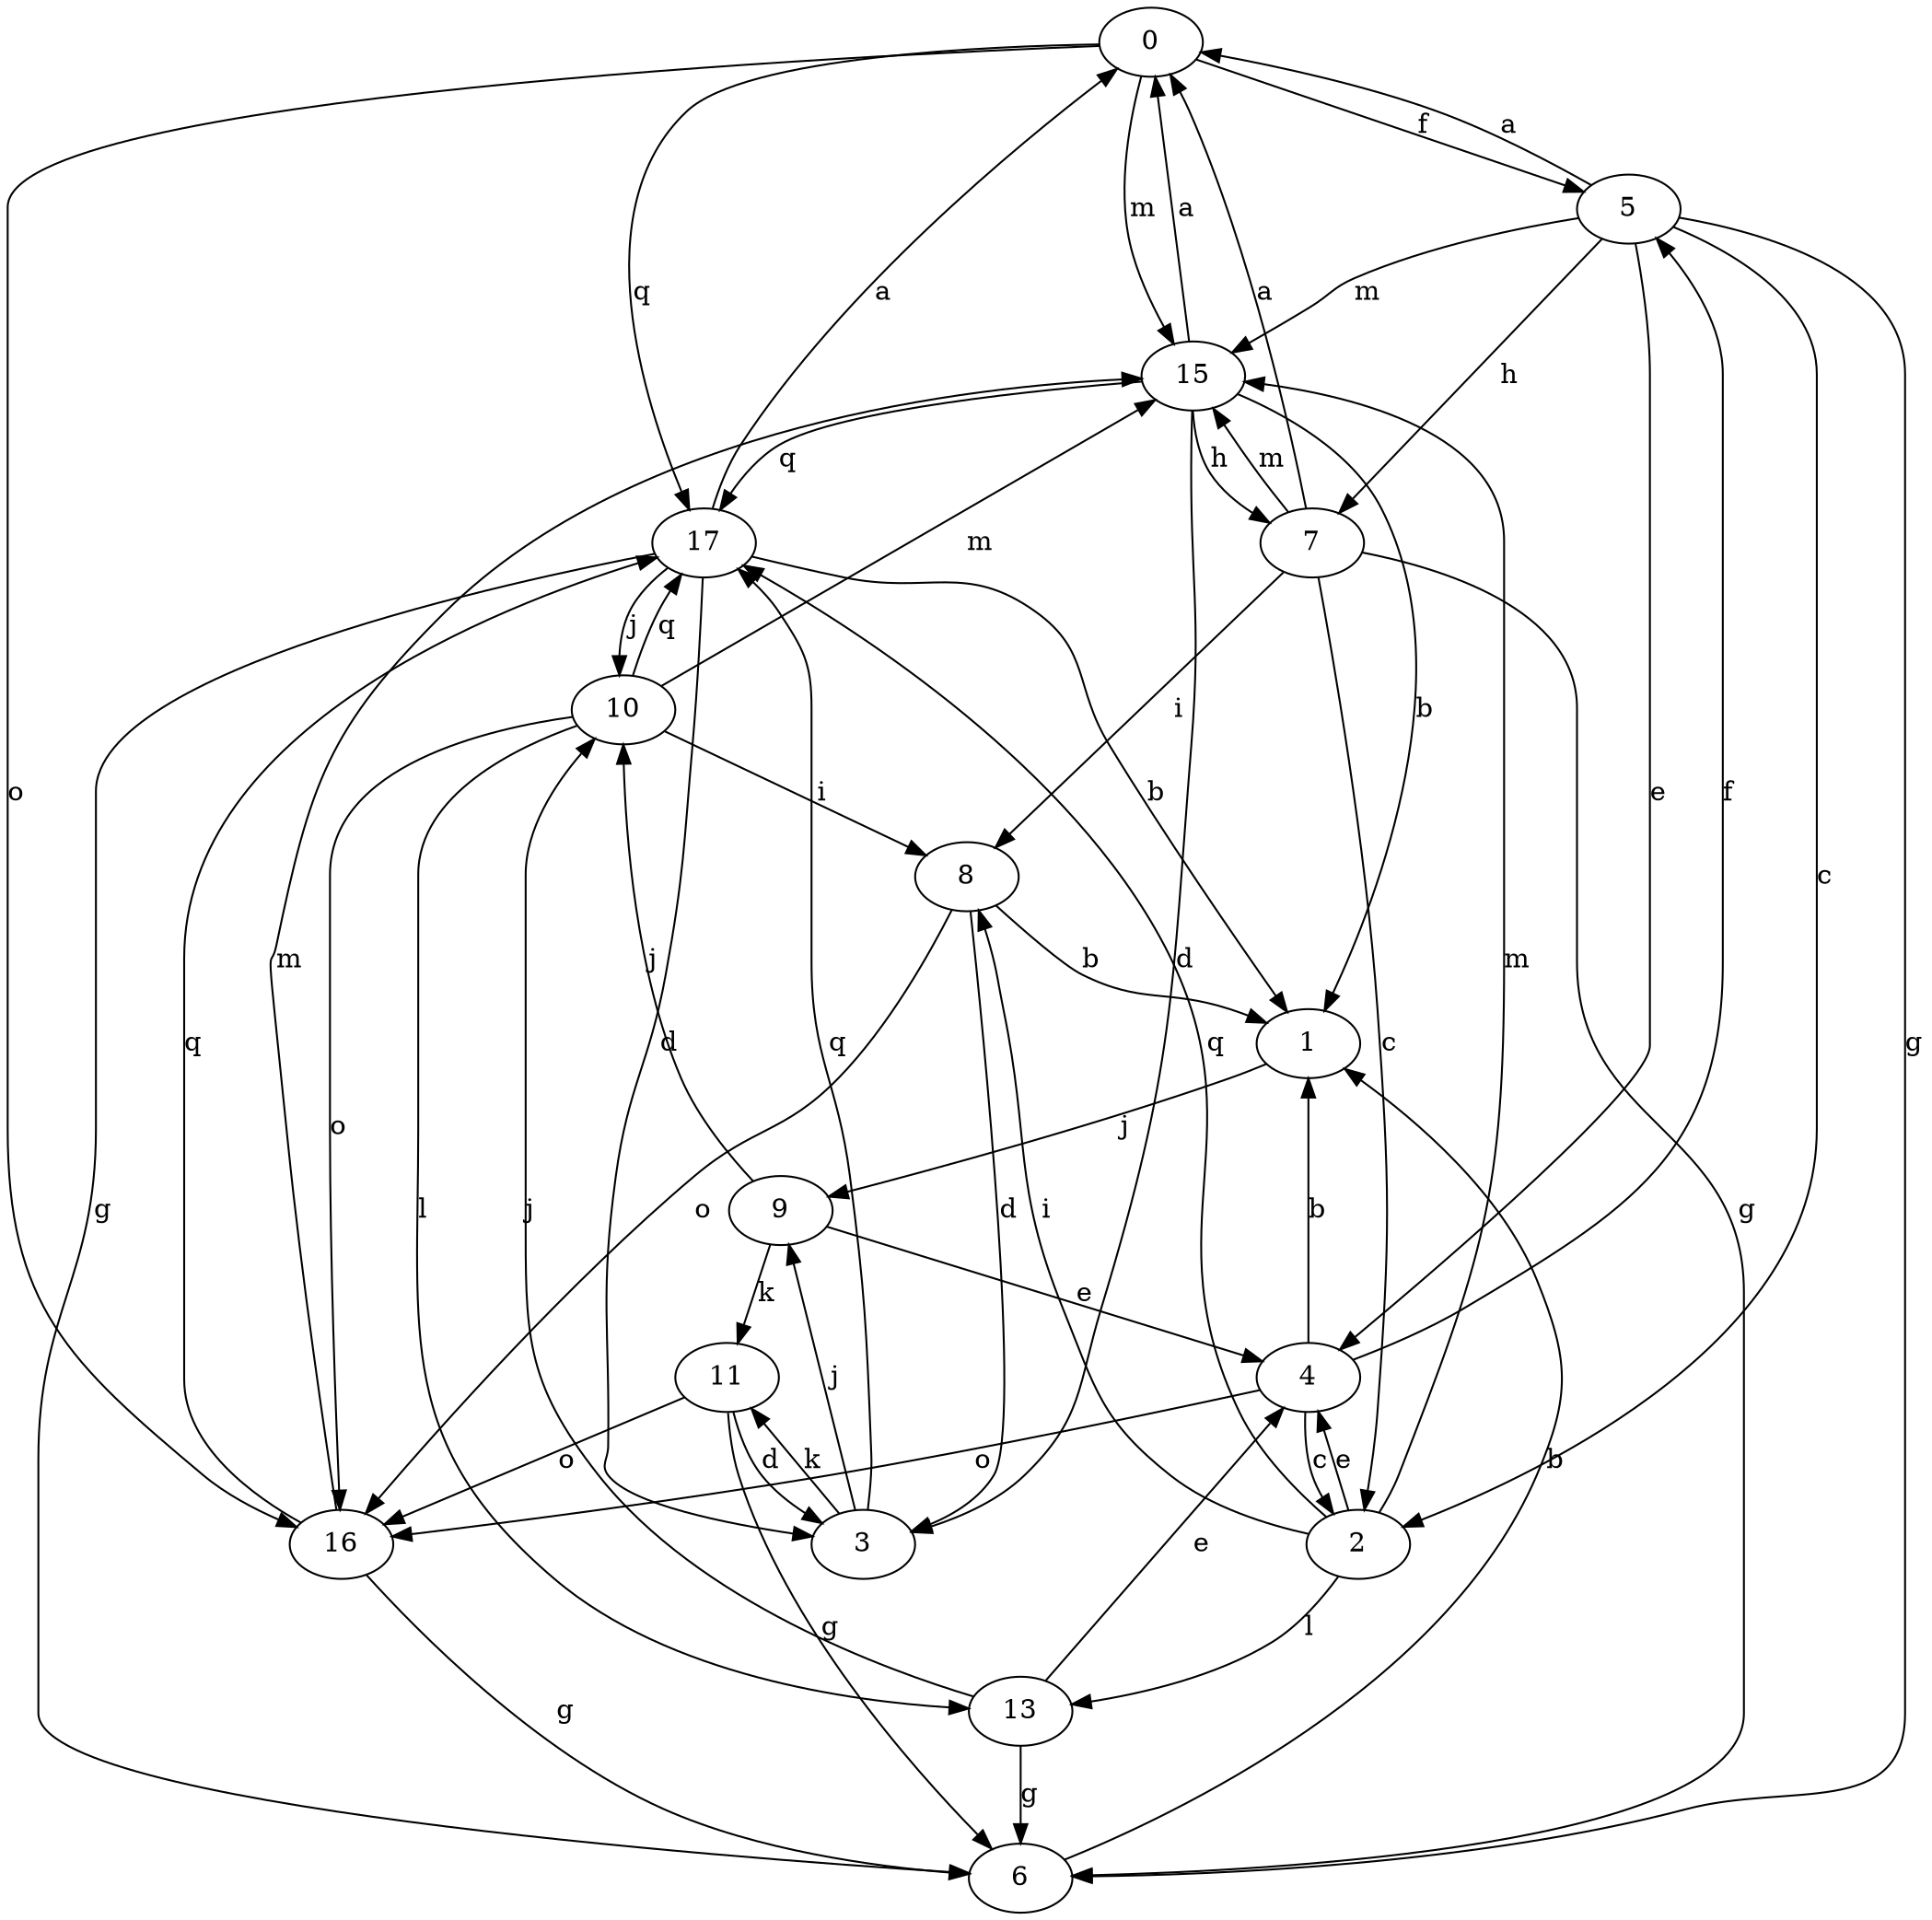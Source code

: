 strict digraph  {
0;
1;
2;
3;
4;
5;
6;
7;
8;
9;
10;
11;
13;
15;
16;
17;
0 -> 5  [label=f];
0 -> 15  [label=m];
0 -> 16  [label=o];
0 -> 17  [label=q];
1 -> 9  [label=j];
2 -> 4  [label=e];
2 -> 8  [label=i];
2 -> 13  [label=l];
2 -> 15  [label=m];
2 -> 17  [label=q];
3 -> 9  [label=j];
3 -> 11  [label=k];
3 -> 17  [label=q];
4 -> 1  [label=b];
4 -> 2  [label=c];
4 -> 5  [label=f];
4 -> 16  [label=o];
5 -> 0  [label=a];
5 -> 2  [label=c];
5 -> 4  [label=e];
5 -> 6  [label=g];
5 -> 7  [label=h];
5 -> 15  [label=m];
6 -> 1  [label=b];
7 -> 0  [label=a];
7 -> 2  [label=c];
7 -> 6  [label=g];
7 -> 8  [label=i];
7 -> 15  [label=m];
8 -> 1  [label=b];
8 -> 3  [label=d];
8 -> 16  [label=o];
9 -> 4  [label=e];
9 -> 10  [label=j];
9 -> 11  [label=k];
10 -> 8  [label=i];
10 -> 13  [label=l];
10 -> 15  [label=m];
10 -> 16  [label=o];
10 -> 17  [label=q];
11 -> 3  [label=d];
11 -> 6  [label=g];
11 -> 16  [label=o];
13 -> 4  [label=e];
13 -> 6  [label=g];
13 -> 10  [label=j];
15 -> 0  [label=a];
15 -> 1  [label=b];
15 -> 3  [label=d];
15 -> 7  [label=h];
15 -> 17  [label=q];
16 -> 6  [label=g];
16 -> 15  [label=m];
16 -> 17  [label=q];
17 -> 0  [label=a];
17 -> 1  [label=b];
17 -> 3  [label=d];
17 -> 6  [label=g];
17 -> 10  [label=j];
}
